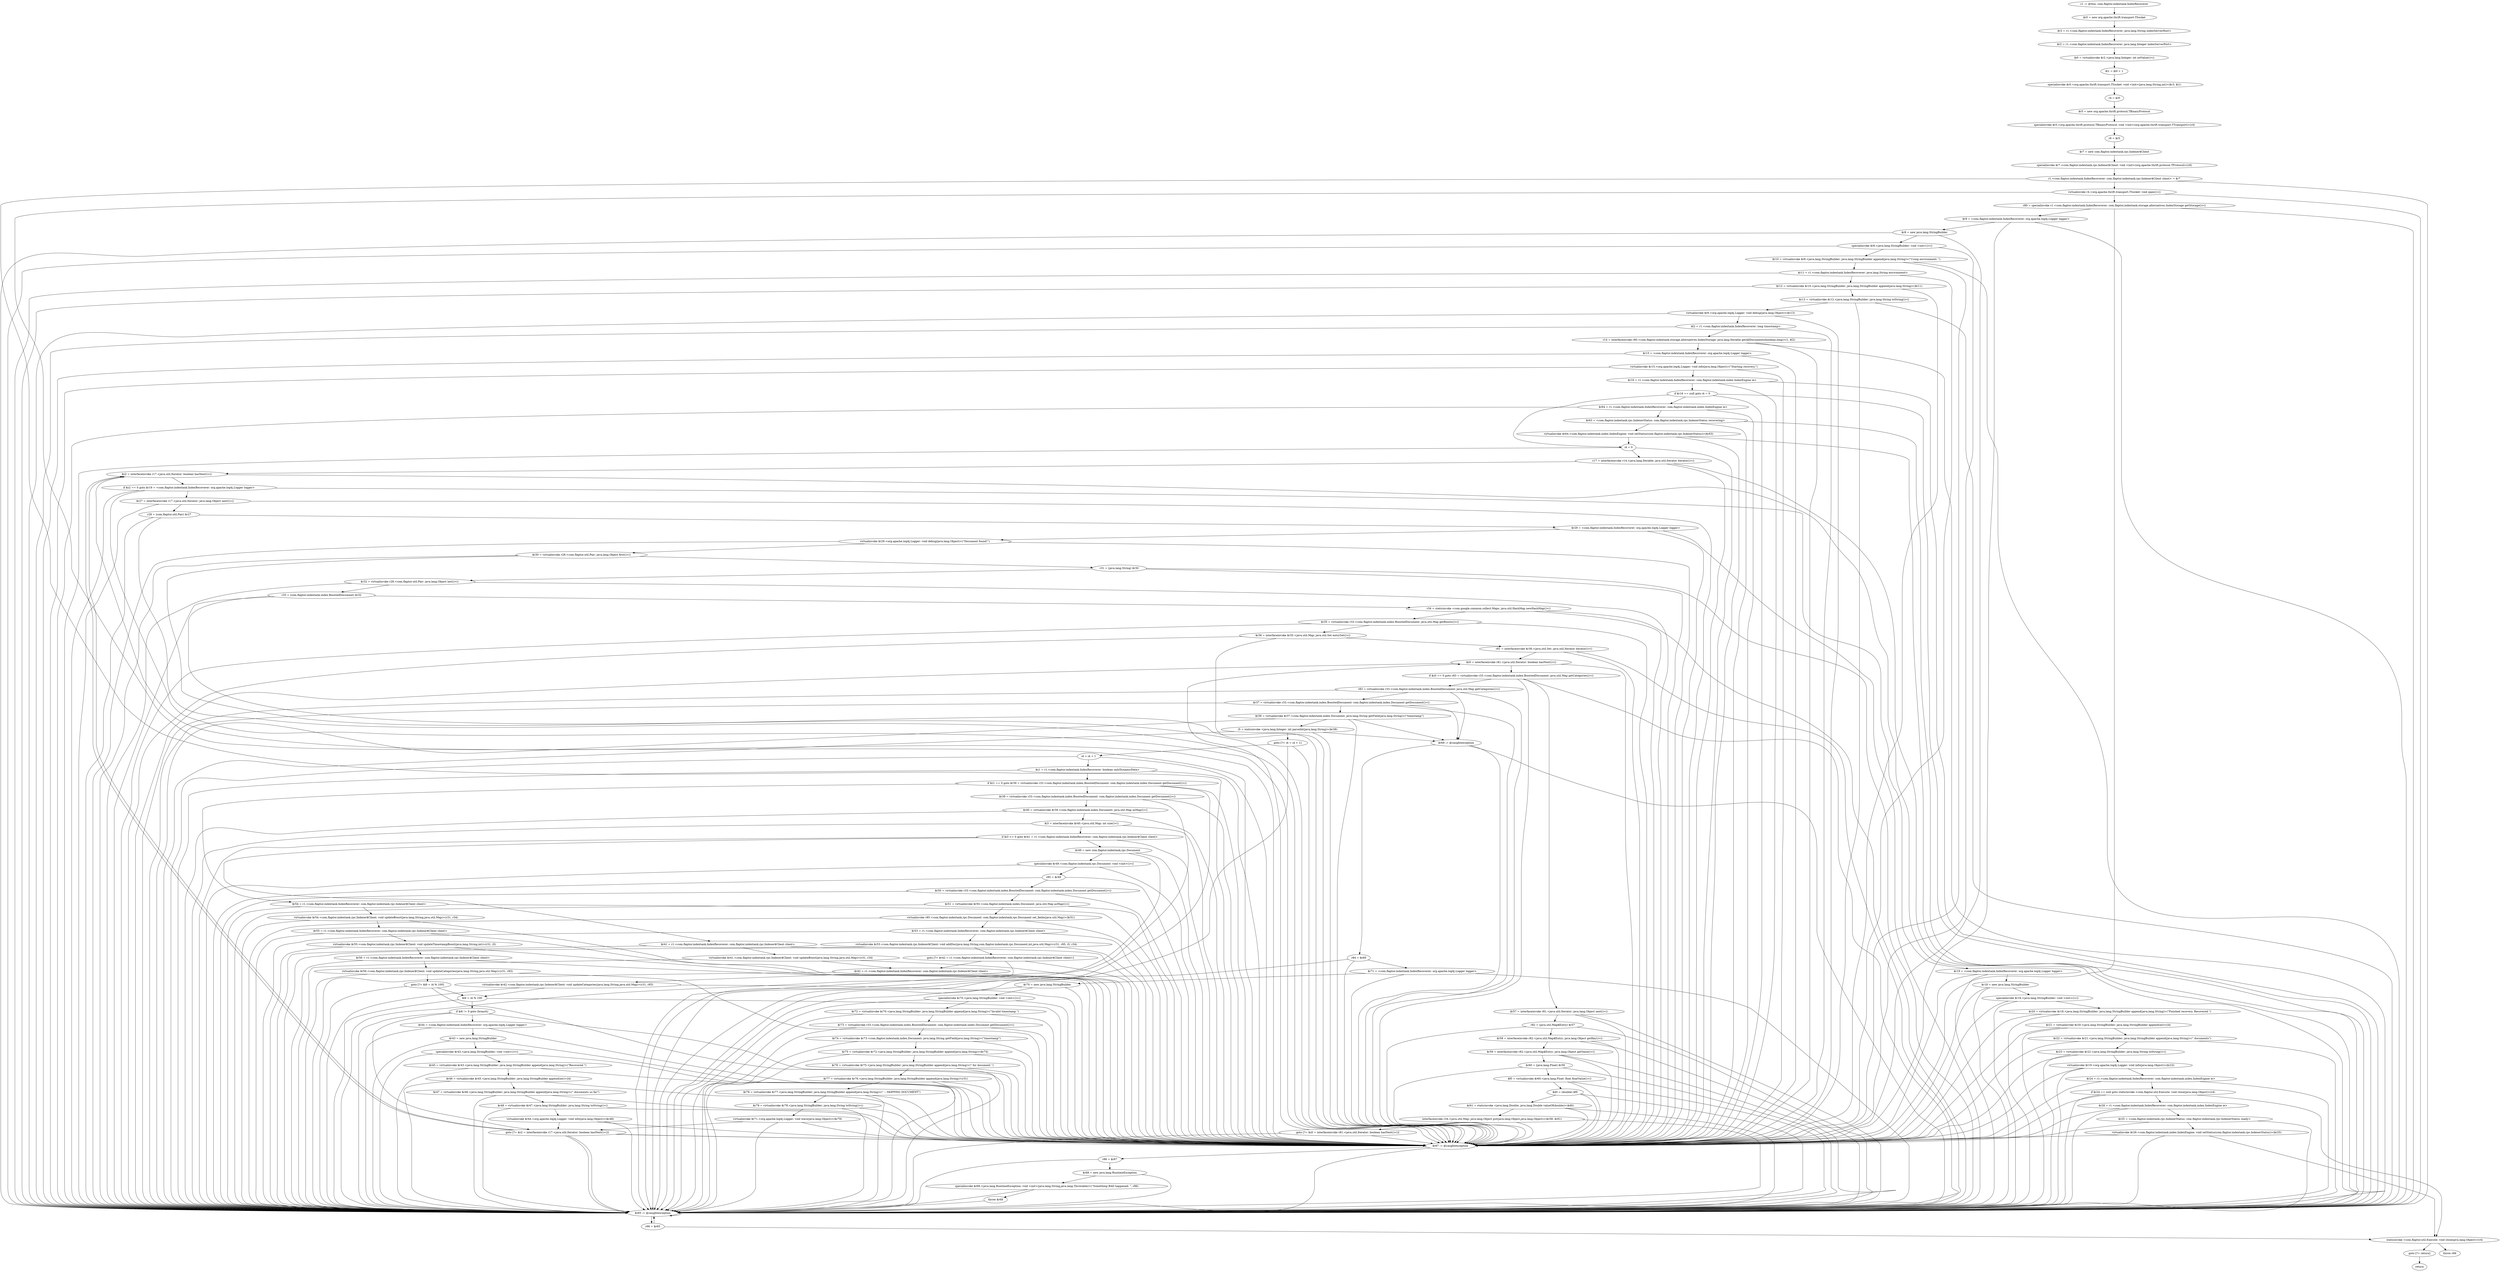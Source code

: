 digraph "unitGraph" {
    "r1 := @this: com.flaptor.indextank.IndexRecoverer"
    "$r0 = new org.apache.thrift.transport.TSocket"
    "$r3 = r1.<com.flaptor.indextank.IndexRecoverer: java.lang.String indexServerHost>"
    "$r2 = r1.<com.flaptor.indextank.IndexRecoverer: java.lang.Integer indexServerPort>"
    "$i0 = virtualinvoke $r2.<java.lang.Integer: int intValue()>()"
    "$i1 = $i0 + 1"
    "specialinvoke $r0.<org.apache.thrift.transport.TSocket: void <init>(java.lang.String,int)>($r3, $i1)"
    "r4 = $r0"
    "$r5 = new org.apache.thrift.protocol.TBinaryProtocol"
    "specialinvoke $r5.<org.apache.thrift.protocol.TBinaryProtocol: void <init>(org.apache.thrift.transport.TTransport)>(r4)"
    "r6 = $r5"
    "$r7 = new com.flaptor.indextank.rpc.Indexer$Client"
    "specialinvoke $r7.<com.flaptor.indextank.rpc.Indexer$Client: void <init>(org.apache.thrift.protocol.TProtocol)>(r6)"
    "r1.<com.flaptor.indextank.IndexRecoverer: com.flaptor.indextank.rpc.Indexer$Client client> = $r7"
    "virtualinvoke r4.<org.apache.thrift.transport.TSocket: void open()>()"
    "r80 = specialinvoke r1.<com.flaptor.indextank.IndexRecoverer: com.flaptor.indextank.storage.alternatives.IndexStorage getStorage()>()"
    "$r9 = <com.flaptor.indextank.IndexRecoverer: org.apache.log4j.Logger logger>"
    "$r8 = new java.lang.StringBuilder"
    "specialinvoke $r8.<java.lang.StringBuilder: void <init>()>()"
    "$r10 = virtualinvoke $r8.<java.lang.StringBuilder: java.lang.StringBuilder append(java.lang.String)>(\"Using environment: \")"
    "$r11 = r1.<com.flaptor.indextank.IndexRecoverer: java.lang.String environment>"
    "$r12 = virtualinvoke $r10.<java.lang.StringBuilder: java.lang.StringBuilder append(java.lang.String)>($r11)"
    "$r13 = virtualinvoke $r12.<java.lang.StringBuilder: java.lang.String toString()>()"
    "virtualinvoke $r9.<org.apache.log4j.Logger: void debug(java.lang.Object)>($r13)"
    "$l2 = r1.<com.flaptor.indextank.IndexRecoverer: long timestamp>"
    "r14 = interfaceinvoke r80.<com.flaptor.indextank.storage.alternatives.IndexStorage: java.lang.Iterable getAllDocuments(boolean,long)>(1, $l2)"
    "$r15 = <com.flaptor.indextank.IndexRecoverer: org.apache.log4j.Logger logger>"
    "virtualinvoke $r15.<org.apache.log4j.Logger: void info(java.lang.Object)>(\"Starting recovery.\")"
    "$r16 = r1.<com.flaptor.indextank.IndexRecoverer: com.flaptor.indextank.index.IndexEngine ie>"
    "if $r16 == null goto i4 = 0"
    "$r64 = r1.<com.flaptor.indextank.IndexRecoverer: com.flaptor.indextank.index.IndexEngine ie>"
    "$r63 = <com.flaptor.indextank.rpc.IndexerStatus: com.flaptor.indextank.rpc.IndexerStatus recovering>"
    "virtualinvoke $r64.<com.flaptor.indextank.index.IndexEngine: void setStatus(com.flaptor.indextank.rpc.IndexerStatus)>($r63)"
    "i4 = 0"
    "r17 = interfaceinvoke r14.<java.lang.Iterable: java.util.Iterator iterator()>()"
    "$z2 = interfaceinvoke r17.<java.util.Iterator: boolean hasNext()>()"
    "if $z2 == 0 goto $r19 = <com.flaptor.indextank.IndexRecoverer: org.apache.log4j.Logger logger>"
    "$r27 = interfaceinvoke r17.<java.util.Iterator: java.lang.Object next()>()"
    "r28 = (com.flaptor.util.Pair) $r27"
    "$r29 = <com.flaptor.indextank.IndexRecoverer: org.apache.log4j.Logger logger>"
    "virtualinvoke $r29.<org.apache.log4j.Logger: void debug(java.lang.Object)>(\"Document found!\")"
    "$r30 = virtualinvoke r28.<com.flaptor.util.Pair: java.lang.Object first()>()"
    "r31 = (java.lang.String) $r30"
    "$r32 = virtualinvoke r28.<com.flaptor.util.Pair: java.lang.Object last()>()"
    "r33 = (com.flaptor.indextank.index.BoostedDocument) $r32"
    "r34 = staticinvoke <com.google.common.collect.Maps: java.util.HashMap newHashMap()>()"
    "$r35 = virtualinvoke r33.<com.flaptor.indextank.index.BoostedDocument: java.util.Map getBoosts()>()"
    "$r36 = interfaceinvoke $r35.<java.util.Map: java.util.Set entrySet()>()"
    "r81 = interfaceinvoke $r36.<java.util.Set: java.util.Iterator iterator()>()"
    "$z0 = interfaceinvoke r81.<java.util.Iterator: boolean hasNext()>()"
    "if $z0 == 0 goto r83 = virtualinvoke r33.<com.flaptor.indextank.index.BoostedDocument: java.util.Map getCategories()>()"
    "$r57 = interfaceinvoke r81.<java.util.Iterator: java.lang.Object next()>()"
    "r82 = (java.util.Map$Entry) $r57"
    "$r58 = interfaceinvoke r82.<java.util.Map$Entry: java.lang.Object getKey()>()"
    "$r59 = interfaceinvoke r82.<java.util.Map$Entry: java.lang.Object getValue()>()"
    "$r60 = (java.lang.Float) $r59"
    "$f0 = virtualinvoke $r60.<java.lang.Float: float floatValue()>()"
    "$d0 = (double) $f0"
    "$r61 = staticinvoke <java.lang.Double: java.lang.Double valueOf(double)>($d0)"
    "interfaceinvoke r34.<java.util.Map: java.lang.Object put(java.lang.Object,java.lang.Object)>($r58, $r61)"
    "goto [?= $z0 = interfaceinvoke r81.<java.util.Iterator: boolean hasNext()>()]"
    "r83 = virtualinvoke r33.<com.flaptor.indextank.index.BoostedDocument: java.util.Map getCategories()>()"
    "$r37 = virtualinvoke r33.<com.flaptor.indextank.index.BoostedDocument: com.flaptor.indextank.index.Document getDocument()>()"
    "$r38 = virtualinvoke $r37.<com.flaptor.indextank.index.Document: java.lang.String getField(java.lang.String)>(\"timestamp\")"
    "i5 = staticinvoke <java.lang.Integer: int parseInt(java.lang.String)>($r38)"
    "goto [?= i4 = i4 + 1]"
    "$r69 := @caughtexception"
    "r84 = $r69"
    "$r71 = <com.flaptor.indextank.IndexRecoverer: org.apache.log4j.Logger logger>"
    "$r70 = new java.lang.StringBuilder"
    "specialinvoke $r70.<java.lang.StringBuilder: void <init>()>()"
    "$r72 = virtualinvoke $r70.<java.lang.StringBuilder: java.lang.StringBuilder append(java.lang.String)>(\"Invalid timestamp \")"
    "$r73 = virtualinvoke r33.<com.flaptor.indextank.index.BoostedDocument: com.flaptor.indextank.index.Document getDocument()>()"
    "$r74 = virtualinvoke $r73.<com.flaptor.indextank.index.Document: java.lang.String getField(java.lang.String)>(\"timestamp\")"
    "$r75 = virtualinvoke $r72.<java.lang.StringBuilder: java.lang.StringBuilder append(java.lang.String)>($r74)"
    "$r76 = virtualinvoke $r75.<java.lang.StringBuilder: java.lang.StringBuilder append(java.lang.String)>(\" for document \")"
    "$r77 = virtualinvoke $r76.<java.lang.StringBuilder: java.lang.StringBuilder append(java.lang.String)>(r31)"
    "$r78 = virtualinvoke $r77.<java.lang.StringBuilder: java.lang.StringBuilder append(java.lang.String)>(\" -- SKIPPING DOCUMENT\")"
    "$r79 = virtualinvoke $r78.<java.lang.StringBuilder: java.lang.String toString()>()"
    "virtualinvoke $r71.<org.apache.log4j.Logger: void warn(java.lang.Object)>($r79)"
    "goto [?= $z2 = interfaceinvoke r17.<java.util.Iterator: boolean hasNext()>()]"
    "i4 = i4 + 1"
    "$z1 = r1.<com.flaptor.indextank.IndexRecoverer: boolean onlyDynamicData>"
    "if $z1 == 0 goto $r39 = virtualinvoke r33.<com.flaptor.indextank.index.BoostedDocument: com.flaptor.indextank.index.Document getDocument()>()"
    "$r54 = r1.<com.flaptor.indextank.IndexRecoverer: com.flaptor.indextank.rpc.Indexer$Client client>"
    "virtualinvoke $r54.<com.flaptor.indextank.rpc.Indexer$Client: void updateBoost(java.lang.String,java.util.Map)>(r31, r34)"
    "$r55 = r1.<com.flaptor.indextank.IndexRecoverer: com.flaptor.indextank.rpc.Indexer$Client client>"
    "virtualinvoke $r55.<com.flaptor.indextank.rpc.Indexer$Client: void updateTimestampBoost(java.lang.String,int)>(r31, i5)"
    "$r56 = r1.<com.flaptor.indextank.IndexRecoverer: com.flaptor.indextank.rpc.Indexer$Client client>"
    "virtualinvoke $r56.<com.flaptor.indextank.rpc.Indexer$Client: void updateCategories(java.lang.String,java.util.Map)>(r31, r83)"
    "goto [?= $i6 = i4 % 100]"
    "$r39 = virtualinvoke r33.<com.flaptor.indextank.index.BoostedDocument: com.flaptor.indextank.index.Document getDocument()>()"
    "$r40 = virtualinvoke $r39.<com.flaptor.indextank.index.Document: java.util.Map asMap()>()"
    "$i3 = interfaceinvoke $r40.<java.util.Map: int size()>()"
    "if $i3 <= 0 goto $r41 = r1.<com.flaptor.indextank.IndexRecoverer: com.flaptor.indextank.rpc.Indexer$Client client>"
    "$r49 = new com.flaptor.indextank.rpc.Document"
    "specialinvoke $r49.<com.flaptor.indextank.rpc.Document: void <init>()>()"
    "r85 = $r49"
    "$r50 = virtualinvoke r33.<com.flaptor.indextank.index.BoostedDocument: com.flaptor.indextank.index.Document getDocument()>()"
    "$r51 = virtualinvoke $r50.<com.flaptor.indextank.index.Document: java.util.Map asMap()>()"
    "virtualinvoke r85.<com.flaptor.indextank.rpc.Document: com.flaptor.indextank.rpc.Document set_fields(java.util.Map)>($r51)"
    "$r53 = r1.<com.flaptor.indextank.IndexRecoverer: com.flaptor.indextank.rpc.Indexer$Client client>"
    "virtualinvoke $r53.<com.flaptor.indextank.rpc.Indexer$Client: void addDoc(java.lang.String,com.flaptor.indextank.rpc.Document,int,java.util.Map)>(r31, r85, i5, r34)"
    "goto [?= $r42 = r1.<com.flaptor.indextank.IndexRecoverer: com.flaptor.indextank.rpc.Indexer$Client client>]"
    "$r41 = r1.<com.flaptor.indextank.IndexRecoverer: com.flaptor.indextank.rpc.Indexer$Client client>"
    "virtualinvoke $r41.<com.flaptor.indextank.rpc.Indexer$Client: void updateBoost(java.lang.String,java.util.Map)>(r31, r34)"
    "$r42 = r1.<com.flaptor.indextank.IndexRecoverer: com.flaptor.indextank.rpc.Indexer$Client client>"
    "virtualinvoke $r42.<com.flaptor.indextank.rpc.Indexer$Client: void updateCategories(java.lang.String,java.util.Map)>(r31, r83)"
    "$i6 = i4 % 100"
    "if $i6 != 0 goto (branch)"
    "$r44 = <com.flaptor.indextank.IndexRecoverer: org.apache.log4j.Logger logger>"
    "$r43 = new java.lang.StringBuilder"
    "specialinvoke $r43.<java.lang.StringBuilder: void <init>()>()"
    "$r45 = virtualinvoke $r43.<java.lang.StringBuilder: java.lang.StringBuilder append(java.lang.String)>(\"Recovered \")"
    "$r46 = virtualinvoke $r45.<java.lang.StringBuilder: java.lang.StringBuilder append(int)>(i4)"
    "$r47 = virtualinvoke $r46.<java.lang.StringBuilder: java.lang.StringBuilder append(java.lang.String)>(\" documents so far\")"
    "$r48 = virtualinvoke $r47.<java.lang.StringBuilder: java.lang.String toString()>()"
    "virtualinvoke $r44.<org.apache.log4j.Logger: void info(java.lang.Object)>($r48)"
    "$r19 = <com.flaptor.indextank.IndexRecoverer: org.apache.log4j.Logger logger>"
    "$r18 = new java.lang.StringBuilder"
    "specialinvoke $r18.<java.lang.StringBuilder: void <init>()>()"
    "$r20 = virtualinvoke $r18.<java.lang.StringBuilder: java.lang.StringBuilder append(java.lang.String)>(\"Finished recovery. Recovered \")"
    "$r21 = virtualinvoke $r20.<java.lang.StringBuilder: java.lang.StringBuilder append(int)>(i4)"
    "$r22 = virtualinvoke $r21.<java.lang.StringBuilder: java.lang.StringBuilder append(java.lang.String)>(\" documents\")"
    "$r23 = virtualinvoke $r22.<java.lang.StringBuilder: java.lang.String toString()>()"
    "virtualinvoke $r19.<org.apache.log4j.Logger: void info(java.lang.Object)>($r23)"
    "$r24 = r1.<com.flaptor.indextank.IndexRecoverer: com.flaptor.indextank.index.IndexEngine ie>"
    "if $r24 == null goto staticinvoke <com.flaptor.util.Execute: void close(java.lang.Object)>(r4)"
    "$r26 = r1.<com.flaptor.indextank.IndexRecoverer: com.flaptor.indextank.index.IndexEngine ie>"
    "$r25 = <com.flaptor.indextank.rpc.IndexerStatus: com.flaptor.indextank.rpc.IndexerStatus ready>"
    "virtualinvoke $r26.<com.flaptor.indextank.index.IndexEngine: void setStatus(com.flaptor.indextank.rpc.IndexerStatus)>($r25)"
    "staticinvoke <com.flaptor.util.Execute: void close(java.lang.Object)>(r4)"
    "goto [?= return]"
    "$r67 := @caughtexception"
    "r86 = $r67"
    "$r68 = new java.lang.RuntimeException"
    "specialinvoke $r68.<java.lang.RuntimeException: void <init>(java.lang.String,java.lang.Throwable)>(\"Something BAD happened: \", r86)"
    "throw $r68"
    "$r65 := @caughtexception"
    "r66 = $r65"
    "throw r66"
    "return"
    "r1 := @this: com.flaptor.indextank.IndexRecoverer"->"$r0 = new org.apache.thrift.transport.TSocket";
    "$r0 = new org.apache.thrift.transport.TSocket"->"$r3 = r1.<com.flaptor.indextank.IndexRecoverer: java.lang.String indexServerHost>";
    "$r3 = r1.<com.flaptor.indextank.IndexRecoverer: java.lang.String indexServerHost>"->"$r2 = r1.<com.flaptor.indextank.IndexRecoverer: java.lang.Integer indexServerPort>";
    "$r2 = r1.<com.flaptor.indextank.IndexRecoverer: java.lang.Integer indexServerPort>"->"$i0 = virtualinvoke $r2.<java.lang.Integer: int intValue()>()";
    "$i0 = virtualinvoke $r2.<java.lang.Integer: int intValue()>()"->"$i1 = $i0 + 1";
    "$i1 = $i0 + 1"->"specialinvoke $r0.<org.apache.thrift.transport.TSocket: void <init>(java.lang.String,int)>($r3, $i1)";
    "specialinvoke $r0.<org.apache.thrift.transport.TSocket: void <init>(java.lang.String,int)>($r3, $i1)"->"r4 = $r0";
    "r4 = $r0"->"$r5 = new org.apache.thrift.protocol.TBinaryProtocol";
    "$r5 = new org.apache.thrift.protocol.TBinaryProtocol"->"specialinvoke $r5.<org.apache.thrift.protocol.TBinaryProtocol: void <init>(org.apache.thrift.transport.TTransport)>(r4)";
    "specialinvoke $r5.<org.apache.thrift.protocol.TBinaryProtocol: void <init>(org.apache.thrift.transport.TTransport)>(r4)"->"r6 = $r5";
    "r6 = $r5"->"$r7 = new com.flaptor.indextank.rpc.Indexer$Client";
    "$r7 = new com.flaptor.indextank.rpc.Indexer$Client"->"specialinvoke $r7.<com.flaptor.indextank.rpc.Indexer$Client: void <init>(org.apache.thrift.protocol.TProtocol)>(r6)";
    "specialinvoke $r7.<com.flaptor.indextank.rpc.Indexer$Client: void <init>(org.apache.thrift.protocol.TProtocol)>(r6)"->"r1.<com.flaptor.indextank.IndexRecoverer: com.flaptor.indextank.rpc.Indexer$Client client> = $r7";
    "r1.<com.flaptor.indextank.IndexRecoverer: com.flaptor.indextank.rpc.Indexer$Client client> = $r7"->"$r67 := @caughtexception";
    "r1.<com.flaptor.indextank.IndexRecoverer: com.flaptor.indextank.rpc.Indexer$Client client> = $r7"->"$r65 := @caughtexception";
    "r1.<com.flaptor.indextank.IndexRecoverer: com.flaptor.indextank.rpc.Indexer$Client client> = $r7"->"virtualinvoke r4.<org.apache.thrift.transport.TSocket: void open()>()";
    "virtualinvoke r4.<org.apache.thrift.transport.TSocket: void open()>()"->"$r67 := @caughtexception";
    "virtualinvoke r4.<org.apache.thrift.transport.TSocket: void open()>()"->"$r65 := @caughtexception";
    "virtualinvoke r4.<org.apache.thrift.transport.TSocket: void open()>()"->"r80 = specialinvoke r1.<com.flaptor.indextank.IndexRecoverer: com.flaptor.indextank.storage.alternatives.IndexStorage getStorage()>()";
    "r80 = specialinvoke r1.<com.flaptor.indextank.IndexRecoverer: com.flaptor.indextank.storage.alternatives.IndexStorage getStorage()>()"->"$r67 := @caughtexception";
    "r80 = specialinvoke r1.<com.flaptor.indextank.IndexRecoverer: com.flaptor.indextank.storage.alternatives.IndexStorage getStorage()>()"->"$r65 := @caughtexception";
    "r80 = specialinvoke r1.<com.flaptor.indextank.IndexRecoverer: com.flaptor.indextank.storage.alternatives.IndexStorage getStorage()>()"->"$r9 = <com.flaptor.indextank.IndexRecoverer: org.apache.log4j.Logger logger>";
    "$r9 = <com.flaptor.indextank.IndexRecoverer: org.apache.log4j.Logger logger>"->"$r67 := @caughtexception";
    "$r9 = <com.flaptor.indextank.IndexRecoverer: org.apache.log4j.Logger logger>"->"$r65 := @caughtexception";
    "$r9 = <com.flaptor.indextank.IndexRecoverer: org.apache.log4j.Logger logger>"->"$r8 = new java.lang.StringBuilder";
    "$r8 = new java.lang.StringBuilder"->"$r67 := @caughtexception";
    "$r8 = new java.lang.StringBuilder"->"$r65 := @caughtexception";
    "$r8 = new java.lang.StringBuilder"->"specialinvoke $r8.<java.lang.StringBuilder: void <init>()>()";
    "specialinvoke $r8.<java.lang.StringBuilder: void <init>()>()"->"$r67 := @caughtexception";
    "specialinvoke $r8.<java.lang.StringBuilder: void <init>()>()"->"$r65 := @caughtexception";
    "specialinvoke $r8.<java.lang.StringBuilder: void <init>()>()"->"$r10 = virtualinvoke $r8.<java.lang.StringBuilder: java.lang.StringBuilder append(java.lang.String)>(\"Using environment: \")";
    "$r10 = virtualinvoke $r8.<java.lang.StringBuilder: java.lang.StringBuilder append(java.lang.String)>(\"Using environment: \")"->"$r67 := @caughtexception";
    "$r10 = virtualinvoke $r8.<java.lang.StringBuilder: java.lang.StringBuilder append(java.lang.String)>(\"Using environment: \")"->"$r65 := @caughtexception";
    "$r10 = virtualinvoke $r8.<java.lang.StringBuilder: java.lang.StringBuilder append(java.lang.String)>(\"Using environment: \")"->"$r11 = r1.<com.flaptor.indextank.IndexRecoverer: java.lang.String environment>";
    "$r11 = r1.<com.flaptor.indextank.IndexRecoverer: java.lang.String environment>"->"$r67 := @caughtexception";
    "$r11 = r1.<com.flaptor.indextank.IndexRecoverer: java.lang.String environment>"->"$r65 := @caughtexception";
    "$r11 = r1.<com.flaptor.indextank.IndexRecoverer: java.lang.String environment>"->"$r12 = virtualinvoke $r10.<java.lang.StringBuilder: java.lang.StringBuilder append(java.lang.String)>($r11)";
    "$r12 = virtualinvoke $r10.<java.lang.StringBuilder: java.lang.StringBuilder append(java.lang.String)>($r11)"->"$r67 := @caughtexception";
    "$r12 = virtualinvoke $r10.<java.lang.StringBuilder: java.lang.StringBuilder append(java.lang.String)>($r11)"->"$r65 := @caughtexception";
    "$r12 = virtualinvoke $r10.<java.lang.StringBuilder: java.lang.StringBuilder append(java.lang.String)>($r11)"->"$r13 = virtualinvoke $r12.<java.lang.StringBuilder: java.lang.String toString()>()";
    "$r13 = virtualinvoke $r12.<java.lang.StringBuilder: java.lang.String toString()>()"->"$r67 := @caughtexception";
    "$r13 = virtualinvoke $r12.<java.lang.StringBuilder: java.lang.String toString()>()"->"$r65 := @caughtexception";
    "$r13 = virtualinvoke $r12.<java.lang.StringBuilder: java.lang.String toString()>()"->"virtualinvoke $r9.<org.apache.log4j.Logger: void debug(java.lang.Object)>($r13)";
    "virtualinvoke $r9.<org.apache.log4j.Logger: void debug(java.lang.Object)>($r13)"->"$r67 := @caughtexception";
    "virtualinvoke $r9.<org.apache.log4j.Logger: void debug(java.lang.Object)>($r13)"->"$r65 := @caughtexception";
    "virtualinvoke $r9.<org.apache.log4j.Logger: void debug(java.lang.Object)>($r13)"->"$l2 = r1.<com.flaptor.indextank.IndexRecoverer: long timestamp>";
    "$l2 = r1.<com.flaptor.indextank.IndexRecoverer: long timestamp>"->"$r67 := @caughtexception";
    "$l2 = r1.<com.flaptor.indextank.IndexRecoverer: long timestamp>"->"$r65 := @caughtexception";
    "$l2 = r1.<com.flaptor.indextank.IndexRecoverer: long timestamp>"->"r14 = interfaceinvoke r80.<com.flaptor.indextank.storage.alternatives.IndexStorage: java.lang.Iterable getAllDocuments(boolean,long)>(1, $l2)";
    "r14 = interfaceinvoke r80.<com.flaptor.indextank.storage.alternatives.IndexStorage: java.lang.Iterable getAllDocuments(boolean,long)>(1, $l2)"->"$r67 := @caughtexception";
    "r14 = interfaceinvoke r80.<com.flaptor.indextank.storage.alternatives.IndexStorage: java.lang.Iterable getAllDocuments(boolean,long)>(1, $l2)"->"$r65 := @caughtexception";
    "r14 = interfaceinvoke r80.<com.flaptor.indextank.storage.alternatives.IndexStorage: java.lang.Iterable getAllDocuments(boolean,long)>(1, $l2)"->"$r15 = <com.flaptor.indextank.IndexRecoverer: org.apache.log4j.Logger logger>";
    "$r15 = <com.flaptor.indextank.IndexRecoverer: org.apache.log4j.Logger logger>"->"$r67 := @caughtexception";
    "$r15 = <com.flaptor.indextank.IndexRecoverer: org.apache.log4j.Logger logger>"->"$r65 := @caughtexception";
    "$r15 = <com.flaptor.indextank.IndexRecoverer: org.apache.log4j.Logger logger>"->"virtualinvoke $r15.<org.apache.log4j.Logger: void info(java.lang.Object)>(\"Starting recovery.\")";
    "virtualinvoke $r15.<org.apache.log4j.Logger: void info(java.lang.Object)>(\"Starting recovery.\")"->"$r67 := @caughtexception";
    "virtualinvoke $r15.<org.apache.log4j.Logger: void info(java.lang.Object)>(\"Starting recovery.\")"->"$r65 := @caughtexception";
    "virtualinvoke $r15.<org.apache.log4j.Logger: void info(java.lang.Object)>(\"Starting recovery.\")"->"$r16 = r1.<com.flaptor.indextank.IndexRecoverer: com.flaptor.indextank.index.IndexEngine ie>";
    "$r16 = r1.<com.flaptor.indextank.IndexRecoverer: com.flaptor.indextank.index.IndexEngine ie>"->"$r67 := @caughtexception";
    "$r16 = r1.<com.flaptor.indextank.IndexRecoverer: com.flaptor.indextank.index.IndexEngine ie>"->"$r65 := @caughtexception";
    "$r16 = r1.<com.flaptor.indextank.IndexRecoverer: com.flaptor.indextank.index.IndexEngine ie>"->"if $r16 == null goto i4 = 0";
    "if $r16 == null goto i4 = 0"->"$r64 = r1.<com.flaptor.indextank.IndexRecoverer: com.flaptor.indextank.index.IndexEngine ie>";
    "if $r16 == null goto i4 = 0"->"i4 = 0";
    "if $r16 == null goto i4 = 0"->"$r67 := @caughtexception";
    "if $r16 == null goto i4 = 0"->"$r65 := @caughtexception";
    "$r64 = r1.<com.flaptor.indextank.IndexRecoverer: com.flaptor.indextank.index.IndexEngine ie>"->"$r67 := @caughtexception";
    "$r64 = r1.<com.flaptor.indextank.IndexRecoverer: com.flaptor.indextank.index.IndexEngine ie>"->"$r65 := @caughtexception";
    "$r64 = r1.<com.flaptor.indextank.IndexRecoverer: com.flaptor.indextank.index.IndexEngine ie>"->"$r63 = <com.flaptor.indextank.rpc.IndexerStatus: com.flaptor.indextank.rpc.IndexerStatus recovering>";
    "$r63 = <com.flaptor.indextank.rpc.IndexerStatus: com.flaptor.indextank.rpc.IndexerStatus recovering>"->"$r67 := @caughtexception";
    "$r63 = <com.flaptor.indextank.rpc.IndexerStatus: com.flaptor.indextank.rpc.IndexerStatus recovering>"->"$r65 := @caughtexception";
    "$r63 = <com.flaptor.indextank.rpc.IndexerStatus: com.flaptor.indextank.rpc.IndexerStatus recovering>"->"virtualinvoke $r64.<com.flaptor.indextank.index.IndexEngine: void setStatus(com.flaptor.indextank.rpc.IndexerStatus)>($r63)";
    "virtualinvoke $r64.<com.flaptor.indextank.index.IndexEngine: void setStatus(com.flaptor.indextank.rpc.IndexerStatus)>($r63)"->"$r67 := @caughtexception";
    "virtualinvoke $r64.<com.flaptor.indextank.index.IndexEngine: void setStatus(com.flaptor.indextank.rpc.IndexerStatus)>($r63)"->"$r65 := @caughtexception";
    "virtualinvoke $r64.<com.flaptor.indextank.index.IndexEngine: void setStatus(com.flaptor.indextank.rpc.IndexerStatus)>($r63)"->"i4 = 0";
    "i4 = 0"->"$r67 := @caughtexception";
    "i4 = 0"->"$r65 := @caughtexception";
    "i4 = 0"->"r17 = interfaceinvoke r14.<java.lang.Iterable: java.util.Iterator iterator()>()";
    "r17 = interfaceinvoke r14.<java.lang.Iterable: java.util.Iterator iterator()>()"->"$r67 := @caughtexception";
    "r17 = interfaceinvoke r14.<java.lang.Iterable: java.util.Iterator iterator()>()"->"$r65 := @caughtexception";
    "r17 = interfaceinvoke r14.<java.lang.Iterable: java.util.Iterator iterator()>()"->"$z2 = interfaceinvoke r17.<java.util.Iterator: boolean hasNext()>()";
    "$z2 = interfaceinvoke r17.<java.util.Iterator: boolean hasNext()>()"->"$r67 := @caughtexception";
    "$z2 = interfaceinvoke r17.<java.util.Iterator: boolean hasNext()>()"->"$r65 := @caughtexception";
    "$z2 = interfaceinvoke r17.<java.util.Iterator: boolean hasNext()>()"->"if $z2 == 0 goto $r19 = <com.flaptor.indextank.IndexRecoverer: org.apache.log4j.Logger logger>";
    "if $z2 == 0 goto $r19 = <com.flaptor.indextank.IndexRecoverer: org.apache.log4j.Logger logger>"->"$r27 = interfaceinvoke r17.<java.util.Iterator: java.lang.Object next()>()";
    "if $z2 == 0 goto $r19 = <com.flaptor.indextank.IndexRecoverer: org.apache.log4j.Logger logger>"->"$r19 = <com.flaptor.indextank.IndexRecoverer: org.apache.log4j.Logger logger>";
    "if $z2 == 0 goto $r19 = <com.flaptor.indextank.IndexRecoverer: org.apache.log4j.Logger logger>"->"$r67 := @caughtexception";
    "if $z2 == 0 goto $r19 = <com.flaptor.indextank.IndexRecoverer: org.apache.log4j.Logger logger>"->"$r65 := @caughtexception";
    "$r27 = interfaceinvoke r17.<java.util.Iterator: java.lang.Object next()>()"->"$r67 := @caughtexception";
    "$r27 = interfaceinvoke r17.<java.util.Iterator: java.lang.Object next()>()"->"$r65 := @caughtexception";
    "$r27 = interfaceinvoke r17.<java.util.Iterator: java.lang.Object next()>()"->"r28 = (com.flaptor.util.Pair) $r27";
    "r28 = (com.flaptor.util.Pair) $r27"->"$r67 := @caughtexception";
    "r28 = (com.flaptor.util.Pair) $r27"->"$r65 := @caughtexception";
    "r28 = (com.flaptor.util.Pair) $r27"->"$r29 = <com.flaptor.indextank.IndexRecoverer: org.apache.log4j.Logger logger>";
    "$r29 = <com.flaptor.indextank.IndexRecoverer: org.apache.log4j.Logger logger>"->"$r67 := @caughtexception";
    "$r29 = <com.flaptor.indextank.IndexRecoverer: org.apache.log4j.Logger logger>"->"$r65 := @caughtexception";
    "$r29 = <com.flaptor.indextank.IndexRecoverer: org.apache.log4j.Logger logger>"->"virtualinvoke $r29.<org.apache.log4j.Logger: void debug(java.lang.Object)>(\"Document found!\")";
    "virtualinvoke $r29.<org.apache.log4j.Logger: void debug(java.lang.Object)>(\"Document found!\")"->"$r67 := @caughtexception";
    "virtualinvoke $r29.<org.apache.log4j.Logger: void debug(java.lang.Object)>(\"Document found!\")"->"$r65 := @caughtexception";
    "virtualinvoke $r29.<org.apache.log4j.Logger: void debug(java.lang.Object)>(\"Document found!\")"->"$r30 = virtualinvoke r28.<com.flaptor.util.Pair: java.lang.Object first()>()";
    "$r30 = virtualinvoke r28.<com.flaptor.util.Pair: java.lang.Object first()>()"->"$r67 := @caughtexception";
    "$r30 = virtualinvoke r28.<com.flaptor.util.Pair: java.lang.Object first()>()"->"$r65 := @caughtexception";
    "$r30 = virtualinvoke r28.<com.flaptor.util.Pair: java.lang.Object first()>()"->"r31 = (java.lang.String) $r30";
    "r31 = (java.lang.String) $r30"->"$r67 := @caughtexception";
    "r31 = (java.lang.String) $r30"->"$r65 := @caughtexception";
    "r31 = (java.lang.String) $r30"->"$r32 = virtualinvoke r28.<com.flaptor.util.Pair: java.lang.Object last()>()";
    "$r32 = virtualinvoke r28.<com.flaptor.util.Pair: java.lang.Object last()>()"->"$r67 := @caughtexception";
    "$r32 = virtualinvoke r28.<com.flaptor.util.Pair: java.lang.Object last()>()"->"$r65 := @caughtexception";
    "$r32 = virtualinvoke r28.<com.flaptor.util.Pair: java.lang.Object last()>()"->"r33 = (com.flaptor.indextank.index.BoostedDocument) $r32";
    "r33 = (com.flaptor.indextank.index.BoostedDocument) $r32"->"$r67 := @caughtexception";
    "r33 = (com.flaptor.indextank.index.BoostedDocument) $r32"->"$r65 := @caughtexception";
    "r33 = (com.flaptor.indextank.index.BoostedDocument) $r32"->"r34 = staticinvoke <com.google.common.collect.Maps: java.util.HashMap newHashMap()>()";
    "r34 = staticinvoke <com.google.common.collect.Maps: java.util.HashMap newHashMap()>()"->"$r67 := @caughtexception";
    "r34 = staticinvoke <com.google.common.collect.Maps: java.util.HashMap newHashMap()>()"->"$r65 := @caughtexception";
    "r34 = staticinvoke <com.google.common.collect.Maps: java.util.HashMap newHashMap()>()"->"$r35 = virtualinvoke r33.<com.flaptor.indextank.index.BoostedDocument: java.util.Map getBoosts()>()";
    "$r35 = virtualinvoke r33.<com.flaptor.indextank.index.BoostedDocument: java.util.Map getBoosts()>()"->"$r67 := @caughtexception";
    "$r35 = virtualinvoke r33.<com.flaptor.indextank.index.BoostedDocument: java.util.Map getBoosts()>()"->"$r65 := @caughtexception";
    "$r35 = virtualinvoke r33.<com.flaptor.indextank.index.BoostedDocument: java.util.Map getBoosts()>()"->"$r36 = interfaceinvoke $r35.<java.util.Map: java.util.Set entrySet()>()";
    "$r36 = interfaceinvoke $r35.<java.util.Map: java.util.Set entrySet()>()"->"$r67 := @caughtexception";
    "$r36 = interfaceinvoke $r35.<java.util.Map: java.util.Set entrySet()>()"->"$r65 := @caughtexception";
    "$r36 = interfaceinvoke $r35.<java.util.Map: java.util.Set entrySet()>()"->"r81 = interfaceinvoke $r36.<java.util.Set: java.util.Iterator iterator()>()";
    "r81 = interfaceinvoke $r36.<java.util.Set: java.util.Iterator iterator()>()"->"$r67 := @caughtexception";
    "r81 = interfaceinvoke $r36.<java.util.Set: java.util.Iterator iterator()>()"->"$r65 := @caughtexception";
    "r81 = interfaceinvoke $r36.<java.util.Set: java.util.Iterator iterator()>()"->"$z0 = interfaceinvoke r81.<java.util.Iterator: boolean hasNext()>()";
    "$z0 = interfaceinvoke r81.<java.util.Iterator: boolean hasNext()>()"->"$r67 := @caughtexception";
    "$z0 = interfaceinvoke r81.<java.util.Iterator: boolean hasNext()>()"->"$r65 := @caughtexception";
    "$z0 = interfaceinvoke r81.<java.util.Iterator: boolean hasNext()>()"->"if $z0 == 0 goto r83 = virtualinvoke r33.<com.flaptor.indextank.index.BoostedDocument: java.util.Map getCategories()>()";
    "if $z0 == 0 goto r83 = virtualinvoke r33.<com.flaptor.indextank.index.BoostedDocument: java.util.Map getCategories()>()"->"$r57 = interfaceinvoke r81.<java.util.Iterator: java.lang.Object next()>()";
    "if $z0 == 0 goto r83 = virtualinvoke r33.<com.flaptor.indextank.index.BoostedDocument: java.util.Map getCategories()>()"->"r83 = virtualinvoke r33.<com.flaptor.indextank.index.BoostedDocument: java.util.Map getCategories()>()";
    "if $z0 == 0 goto r83 = virtualinvoke r33.<com.flaptor.indextank.index.BoostedDocument: java.util.Map getCategories()>()"->"$r67 := @caughtexception";
    "if $z0 == 0 goto r83 = virtualinvoke r33.<com.flaptor.indextank.index.BoostedDocument: java.util.Map getCategories()>()"->"$r65 := @caughtexception";
    "$r57 = interfaceinvoke r81.<java.util.Iterator: java.lang.Object next()>()"->"$r67 := @caughtexception";
    "$r57 = interfaceinvoke r81.<java.util.Iterator: java.lang.Object next()>()"->"$r65 := @caughtexception";
    "$r57 = interfaceinvoke r81.<java.util.Iterator: java.lang.Object next()>()"->"r82 = (java.util.Map$Entry) $r57";
    "r82 = (java.util.Map$Entry) $r57"->"$r67 := @caughtexception";
    "r82 = (java.util.Map$Entry) $r57"->"$r65 := @caughtexception";
    "r82 = (java.util.Map$Entry) $r57"->"$r58 = interfaceinvoke r82.<java.util.Map$Entry: java.lang.Object getKey()>()";
    "$r58 = interfaceinvoke r82.<java.util.Map$Entry: java.lang.Object getKey()>()"->"$r67 := @caughtexception";
    "$r58 = interfaceinvoke r82.<java.util.Map$Entry: java.lang.Object getKey()>()"->"$r65 := @caughtexception";
    "$r58 = interfaceinvoke r82.<java.util.Map$Entry: java.lang.Object getKey()>()"->"$r59 = interfaceinvoke r82.<java.util.Map$Entry: java.lang.Object getValue()>()";
    "$r59 = interfaceinvoke r82.<java.util.Map$Entry: java.lang.Object getValue()>()"->"$r67 := @caughtexception";
    "$r59 = interfaceinvoke r82.<java.util.Map$Entry: java.lang.Object getValue()>()"->"$r65 := @caughtexception";
    "$r59 = interfaceinvoke r82.<java.util.Map$Entry: java.lang.Object getValue()>()"->"$r60 = (java.lang.Float) $r59";
    "$r60 = (java.lang.Float) $r59"->"$r67 := @caughtexception";
    "$r60 = (java.lang.Float) $r59"->"$r65 := @caughtexception";
    "$r60 = (java.lang.Float) $r59"->"$f0 = virtualinvoke $r60.<java.lang.Float: float floatValue()>()";
    "$f0 = virtualinvoke $r60.<java.lang.Float: float floatValue()>()"->"$r67 := @caughtexception";
    "$f0 = virtualinvoke $r60.<java.lang.Float: float floatValue()>()"->"$r65 := @caughtexception";
    "$f0 = virtualinvoke $r60.<java.lang.Float: float floatValue()>()"->"$d0 = (double) $f0";
    "$d0 = (double) $f0"->"$r67 := @caughtexception";
    "$d0 = (double) $f0"->"$r65 := @caughtexception";
    "$d0 = (double) $f0"->"$r61 = staticinvoke <java.lang.Double: java.lang.Double valueOf(double)>($d0)";
    "$r61 = staticinvoke <java.lang.Double: java.lang.Double valueOf(double)>($d0)"->"$r67 := @caughtexception";
    "$r61 = staticinvoke <java.lang.Double: java.lang.Double valueOf(double)>($d0)"->"$r65 := @caughtexception";
    "$r61 = staticinvoke <java.lang.Double: java.lang.Double valueOf(double)>($d0)"->"interfaceinvoke r34.<java.util.Map: java.lang.Object put(java.lang.Object,java.lang.Object)>($r58, $r61)";
    "interfaceinvoke r34.<java.util.Map: java.lang.Object put(java.lang.Object,java.lang.Object)>($r58, $r61)"->"$r67 := @caughtexception";
    "interfaceinvoke r34.<java.util.Map: java.lang.Object put(java.lang.Object,java.lang.Object)>($r58, $r61)"->"$r65 := @caughtexception";
    "interfaceinvoke r34.<java.util.Map: java.lang.Object put(java.lang.Object,java.lang.Object)>($r58, $r61)"->"goto [?= $z0 = interfaceinvoke r81.<java.util.Iterator: boolean hasNext()>()]";
    "goto [?= $z0 = interfaceinvoke r81.<java.util.Iterator: boolean hasNext()>()]"->"$r67 := @caughtexception";
    "goto [?= $z0 = interfaceinvoke r81.<java.util.Iterator: boolean hasNext()>()]"->"$r65 := @caughtexception";
    "goto [?= $z0 = interfaceinvoke r81.<java.util.Iterator: boolean hasNext()>()]"->"$z0 = interfaceinvoke r81.<java.util.Iterator: boolean hasNext()>()";
    "r83 = virtualinvoke r33.<com.flaptor.indextank.index.BoostedDocument: java.util.Map getCategories()>()"->"$r69 := @caughtexception";
    "r83 = virtualinvoke r33.<com.flaptor.indextank.index.BoostedDocument: java.util.Map getCategories()>()"->"$r67 := @caughtexception";
    "r83 = virtualinvoke r33.<com.flaptor.indextank.index.BoostedDocument: java.util.Map getCategories()>()"->"$r65 := @caughtexception";
    "r83 = virtualinvoke r33.<com.flaptor.indextank.index.BoostedDocument: java.util.Map getCategories()>()"->"$r37 = virtualinvoke r33.<com.flaptor.indextank.index.BoostedDocument: com.flaptor.indextank.index.Document getDocument()>()";
    "$r37 = virtualinvoke r33.<com.flaptor.indextank.index.BoostedDocument: com.flaptor.indextank.index.Document getDocument()>()"->"$r69 := @caughtexception";
    "$r37 = virtualinvoke r33.<com.flaptor.indextank.index.BoostedDocument: com.flaptor.indextank.index.Document getDocument()>()"->"$r67 := @caughtexception";
    "$r37 = virtualinvoke r33.<com.flaptor.indextank.index.BoostedDocument: com.flaptor.indextank.index.Document getDocument()>()"->"$r65 := @caughtexception";
    "$r37 = virtualinvoke r33.<com.flaptor.indextank.index.BoostedDocument: com.flaptor.indextank.index.Document getDocument()>()"->"$r38 = virtualinvoke $r37.<com.flaptor.indextank.index.Document: java.lang.String getField(java.lang.String)>(\"timestamp\")";
    "$r38 = virtualinvoke $r37.<com.flaptor.indextank.index.Document: java.lang.String getField(java.lang.String)>(\"timestamp\")"->"$r69 := @caughtexception";
    "$r38 = virtualinvoke $r37.<com.flaptor.indextank.index.Document: java.lang.String getField(java.lang.String)>(\"timestamp\")"->"$r67 := @caughtexception";
    "$r38 = virtualinvoke $r37.<com.flaptor.indextank.index.Document: java.lang.String getField(java.lang.String)>(\"timestamp\")"->"$r65 := @caughtexception";
    "$r38 = virtualinvoke $r37.<com.flaptor.indextank.index.Document: java.lang.String getField(java.lang.String)>(\"timestamp\")"->"i5 = staticinvoke <java.lang.Integer: int parseInt(java.lang.String)>($r38)";
    "i5 = staticinvoke <java.lang.Integer: int parseInt(java.lang.String)>($r38)"->"$r69 := @caughtexception";
    "i5 = staticinvoke <java.lang.Integer: int parseInt(java.lang.String)>($r38)"->"$r67 := @caughtexception";
    "i5 = staticinvoke <java.lang.Integer: int parseInt(java.lang.String)>($r38)"->"$r65 := @caughtexception";
    "i5 = staticinvoke <java.lang.Integer: int parseInt(java.lang.String)>($r38)"->"goto [?= i4 = i4 + 1]";
    "goto [?= i4 = i4 + 1]"->"$r67 := @caughtexception";
    "goto [?= i4 = i4 + 1]"->"$r65 := @caughtexception";
    "goto [?= i4 = i4 + 1]"->"i4 = i4 + 1";
    "$r69 := @caughtexception"->"$r67 := @caughtexception";
    "$r69 := @caughtexception"->"$r65 := @caughtexception";
    "$r69 := @caughtexception"->"r84 = $r69";
    "r84 = $r69"->"$r67 := @caughtexception";
    "r84 = $r69"->"$r65 := @caughtexception";
    "r84 = $r69"->"$r71 = <com.flaptor.indextank.IndexRecoverer: org.apache.log4j.Logger logger>";
    "$r71 = <com.flaptor.indextank.IndexRecoverer: org.apache.log4j.Logger logger>"->"$r67 := @caughtexception";
    "$r71 = <com.flaptor.indextank.IndexRecoverer: org.apache.log4j.Logger logger>"->"$r65 := @caughtexception";
    "$r71 = <com.flaptor.indextank.IndexRecoverer: org.apache.log4j.Logger logger>"->"$r70 = new java.lang.StringBuilder";
    "$r70 = new java.lang.StringBuilder"->"$r67 := @caughtexception";
    "$r70 = new java.lang.StringBuilder"->"$r65 := @caughtexception";
    "$r70 = new java.lang.StringBuilder"->"specialinvoke $r70.<java.lang.StringBuilder: void <init>()>()";
    "specialinvoke $r70.<java.lang.StringBuilder: void <init>()>()"->"$r67 := @caughtexception";
    "specialinvoke $r70.<java.lang.StringBuilder: void <init>()>()"->"$r65 := @caughtexception";
    "specialinvoke $r70.<java.lang.StringBuilder: void <init>()>()"->"$r72 = virtualinvoke $r70.<java.lang.StringBuilder: java.lang.StringBuilder append(java.lang.String)>(\"Invalid timestamp \")";
    "$r72 = virtualinvoke $r70.<java.lang.StringBuilder: java.lang.StringBuilder append(java.lang.String)>(\"Invalid timestamp \")"->"$r67 := @caughtexception";
    "$r72 = virtualinvoke $r70.<java.lang.StringBuilder: java.lang.StringBuilder append(java.lang.String)>(\"Invalid timestamp \")"->"$r65 := @caughtexception";
    "$r72 = virtualinvoke $r70.<java.lang.StringBuilder: java.lang.StringBuilder append(java.lang.String)>(\"Invalid timestamp \")"->"$r73 = virtualinvoke r33.<com.flaptor.indextank.index.BoostedDocument: com.flaptor.indextank.index.Document getDocument()>()";
    "$r73 = virtualinvoke r33.<com.flaptor.indextank.index.BoostedDocument: com.flaptor.indextank.index.Document getDocument()>()"->"$r67 := @caughtexception";
    "$r73 = virtualinvoke r33.<com.flaptor.indextank.index.BoostedDocument: com.flaptor.indextank.index.Document getDocument()>()"->"$r65 := @caughtexception";
    "$r73 = virtualinvoke r33.<com.flaptor.indextank.index.BoostedDocument: com.flaptor.indextank.index.Document getDocument()>()"->"$r74 = virtualinvoke $r73.<com.flaptor.indextank.index.Document: java.lang.String getField(java.lang.String)>(\"timestamp\")";
    "$r74 = virtualinvoke $r73.<com.flaptor.indextank.index.Document: java.lang.String getField(java.lang.String)>(\"timestamp\")"->"$r67 := @caughtexception";
    "$r74 = virtualinvoke $r73.<com.flaptor.indextank.index.Document: java.lang.String getField(java.lang.String)>(\"timestamp\")"->"$r65 := @caughtexception";
    "$r74 = virtualinvoke $r73.<com.flaptor.indextank.index.Document: java.lang.String getField(java.lang.String)>(\"timestamp\")"->"$r75 = virtualinvoke $r72.<java.lang.StringBuilder: java.lang.StringBuilder append(java.lang.String)>($r74)";
    "$r75 = virtualinvoke $r72.<java.lang.StringBuilder: java.lang.StringBuilder append(java.lang.String)>($r74)"->"$r67 := @caughtexception";
    "$r75 = virtualinvoke $r72.<java.lang.StringBuilder: java.lang.StringBuilder append(java.lang.String)>($r74)"->"$r65 := @caughtexception";
    "$r75 = virtualinvoke $r72.<java.lang.StringBuilder: java.lang.StringBuilder append(java.lang.String)>($r74)"->"$r76 = virtualinvoke $r75.<java.lang.StringBuilder: java.lang.StringBuilder append(java.lang.String)>(\" for document \")";
    "$r76 = virtualinvoke $r75.<java.lang.StringBuilder: java.lang.StringBuilder append(java.lang.String)>(\" for document \")"->"$r67 := @caughtexception";
    "$r76 = virtualinvoke $r75.<java.lang.StringBuilder: java.lang.StringBuilder append(java.lang.String)>(\" for document \")"->"$r65 := @caughtexception";
    "$r76 = virtualinvoke $r75.<java.lang.StringBuilder: java.lang.StringBuilder append(java.lang.String)>(\" for document \")"->"$r77 = virtualinvoke $r76.<java.lang.StringBuilder: java.lang.StringBuilder append(java.lang.String)>(r31)";
    "$r77 = virtualinvoke $r76.<java.lang.StringBuilder: java.lang.StringBuilder append(java.lang.String)>(r31)"->"$r67 := @caughtexception";
    "$r77 = virtualinvoke $r76.<java.lang.StringBuilder: java.lang.StringBuilder append(java.lang.String)>(r31)"->"$r65 := @caughtexception";
    "$r77 = virtualinvoke $r76.<java.lang.StringBuilder: java.lang.StringBuilder append(java.lang.String)>(r31)"->"$r78 = virtualinvoke $r77.<java.lang.StringBuilder: java.lang.StringBuilder append(java.lang.String)>(\" -- SKIPPING DOCUMENT\")";
    "$r78 = virtualinvoke $r77.<java.lang.StringBuilder: java.lang.StringBuilder append(java.lang.String)>(\" -- SKIPPING DOCUMENT\")"->"$r67 := @caughtexception";
    "$r78 = virtualinvoke $r77.<java.lang.StringBuilder: java.lang.StringBuilder append(java.lang.String)>(\" -- SKIPPING DOCUMENT\")"->"$r65 := @caughtexception";
    "$r78 = virtualinvoke $r77.<java.lang.StringBuilder: java.lang.StringBuilder append(java.lang.String)>(\" -- SKIPPING DOCUMENT\")"->"$r79 = virtualinvoke $r78.<java.lang.StringBuilder: java.lang.String toString()>()";
    "$r79 = virtualinvoke $r78.<java.lang.StringBuilder: java.lang.String toString()>()"->"$r67 := @caughtexception";
    "$r79 = virtualinvoke $r78.<java.lang.StringBuilder: java.lang.String toString()>()"->"$r65 := @caughtexception";
    "$r79 = virtualinvoke $r78.<java.lang.StringBuilder: java.lang.String toString()>()"->"virtualinvoke $r71.<org.apache.log4j.Logger: void warn(java.lang.Object)>($r79)";
    "virtualinvoke $r71.<org.apache.log4j.Logger: void warn(java.lang.Object)>($r79)"->"$r67 := @caughtexception";
    "virtualinvoke $r71.<org.apache.log4j.Logger: void warn(java.lang.Object)>($r79)"->"$r65 := @caughtexception";
    "virtualinvoke $r71.<org.apache.log4j.Logger: void warn(java.lang.Object)>($r79)"->"goto [?= $z2 = interfaceinvoke r17.<java.util.Iterator: boolean hasNext()>()]";
    "goto [?= $z2 = interfaceinvoke r17.<java.util.Iterator: boolean hasNext()>()]"->"$r67 := @caughtexception";
    "goto [?= $z2 = interfaceinvoke r17.<java.util.Iterator: boolean hasNext()>()]"->"$r65 := @caughtexception";
    "goto [?= $z2 = interfaceinvoke r17.<java.util.Iterator: boolean hasNext()>()]"->"$z2 = interfaceinvoke r17.<java.util.Iterator: boolean hasNext()>()";
    "i4 = i4 + 1"->"$r67 := @caughtexception";
    "i4 = i4 + 1"->"$r65 := @caughtexception";
    "i4 = i4 + 1"->"$z1 = r1.<com.flaptor.indextank.IndexRecoverer: boolean onlyDynamicData>";
    "$z1 = r1.<com.flaptor.indextank.IndexRecoverer: boolean onlyDynamicData>"->"$r67 := @caughtexception";
    "$z1 = r1.<com.flaptor.indextank.IndexRecoverer: boolean onlyDynamicData>"->"$r65 := @caughtexception";
    "$z1 = r1.<com.flaptor.indextank.IndexRecoverer: boolean onlyDynamicData>"->"if $z1 == 0 goto $r39 = virtualinvoke r33.<com.flaptor.indextank.index.BoostedDocument: com.flaptor.indextank.index.Document getDocument()>()";
    "if $z1 == 0 goto $r39 = virtualinvoke r33.<com.flaptor.indextank.index.BoostedDocument: com.flaptor.indextank.index.Document getDocument()>()"->"$r54 = r1.<com.flaptor.indextank.IndexRecoverer: com.flaptor.indextank.rpc.Indexer$Client client>";
    "if $z1 == 0 goto $r39 = virtualinvoke r33.<com.flaptor.indextank.index.BoostedDocument: com.flaptor.indextank.index.Document getDocument()>()"->"$r39 = virtualinvoke r33.<com.flaptor.indextank.index.BoostedDocument: com.flaptor.indextank.index.Document getDocument()>()";
    "if $z1 == 0 goto $r39 = virtualinvoke r33.<com.flaptor.indextank.index.BoostedDocument: com.flaptor.indextank.index.Document getDocument()>()"->"$r67 := @caughtexception";
    "if $z1 == 0 goto $r39 = virtualinvoke r33.<com.flaptor.indextank.index.BoostedDocument: com.flaptor.indextank.index.Document getDocument()>()"->"$r65 := @caughtexception";
    "$r54 = r1.<com.flaptor.indextank.IndexRecoverer: com.flaptor.indextank.rpc.Indexer$Client client>"->"$r67 := @caughtexception";
    "$r54 = r1.<com.flaptor.indextank.IndexRecoverer: com.flaptor.indextank.rpc.Indexer$Client client>"->"$r65 := @caughtexception";
    "$r54 = r1.<com.flaptor.indextank.IndexRecoverer: com.flaptor.indextank.rpc.Indexer$Client client>"->"virtualinvoke $r54.<com.flaptor.indextank.rpc.Indexer$Client: void updateBoost(java.lang.String,java.util.Map)>(r31, r34)";
    "virtualinvoke $r54.<com.flaptor.indextank.rpc.Indexer$Client: void updateBoost(java.lang.String,java.util.Map)>(r31, r34)"->"$r67 := @caughtexception";
    "virtualinvoke $r54.<com.flaptor.indextank.rpc.Indexer$Client: void updateBoost(java.lang.String,java.util.Map)>(r31, r34)"->"$r65 := @caughtexception";
    "virtualinvoke $r54.<com.flaptor.indextank.rpc.Indexer$Client: void updateBoost(java.lang.String,java.util.Map)>(r31, r34)"->"$r55 = r1.<com.flaptor.indextank.IndexRecoverer: com.flaptor.indextank.rpc.Indexer$Client client>";
    "$r55 = r1.<com.flaptor.indextank.IndexRecoverer: com.flaptor.indextank.rpc.Indexer$Client client>"->"$r67 := @caughtexception";
    "$r55 = r1.<com.flaptor.indextank.IndexRecoverer: com.flaptor.indextank.rpc.Indexer$Client client>"->"$r65 := @caughtexception";
    "$r55 = r1.<com.flaptor.indextank.IndexRecoverer: com.flaptor.indextank.rpc.Indexer$Client client>"->"virtualinvoke $r55.<com.flaptor.indextank.rpc.Indexer$Client: void updateTimestampBoost(java.lang.String,int)>(r31, i5)";
    "virtualinvoke $r55.<com.flaptor.indextank.rpc.Indexer$Client: void updateTimestampBoost(java.lang.String,int)>(r31, i5)"->"$r67 := @caughtexception";
    "virtualinvoke $r55.<com.flaptor.indextank.rpc.Indexer$Client: void updateTimestampBoost(java.lang.String,int)>(r31, i5)"->"$r65 := @caughtexception";
    "virtualinvoke $r55.<com.flaptor.indextank.rpc.Indexer$Client: void updateTimestampBoost(java.lang.String,int)>(r31, i5)"->"$r56 = r1.<com.flaptor.indextank.IndexRecoverer: com.flaptor.indextank.rpc.Indexer$Client client>";
    "$r56 = r1.<com.flaptor.indextank.IndexRecoverer: com.flaptor.indextank.rpc.Indexer$Client client>"->"$r67 := @caughtexception";
    "$r56 = r1.<com.flaptor.indextank.IndexRecoverer: com.flaptor.indextank.rpc.Indexer$Client client>"->"$r65 := @caughtexception";
    "$r56 = r1.<com.flaptor.indextank.IndexRecoverer: com.flaptor.indextank.rpc.Indexer$Client client>"->"virtualinvoke $r56.<com.flaptor.indextank.rpc.Indexer$Client: void updateCategories(java.lang.String,java.util.Map)>(r31, r83)";
    "virtualinvoke $r56.<com.flaptor.indextank.rpc.Indexer$Client: void updateCategories(java.lang.String,java.util.Map)>(r31, r83)"->"$r67 := @caughtexception";
    "virtualinvoke $r56.<com.flaptor.indextank.rpc.Indexer$Client: void updateCategories(java.lang.String,java.util.Map)>(r31, r83)"->"$r65 := @caughtexception";
    "virtualinvoke $r56.<com.flaptor.indextank.rpc.Indexer$Client: void updateCategories(java.lang.String,java.util.Map)>(r31, r83)"->"goto [?= $i6 = i4 % 100]";
    "goto [?= $i6 = i4 % 100]"->"$r67 := @caughtexception";
    "goto [?= $i6 = i4 % 100]"->"$r65 := @caughtexception";
    "goto [?= $i6 = i4 % 100]"->"$i6 = i4 % 100";
    "$r39 = virtualinvoke r33.<com.flaptor.indextank.index.BoostedDocument: com.flaptor.indextank.index.Document getDocument()>()"->"$r67 := @caughtexception";
    "$r39 = virtualinvoke r33.<com.flaptor.indextank.index.BoostedDocument: com.flaptor.indextank.index.Document getDocument()>()"->"$r65 := @caughtexception";
    "$r39 = virtualinvoke r33.<com.flaptor.indextank.index.BoostedDocument: com.flaptor.indextank.index.Document getDocument()>()"->"$r40 = virtualinvoke $r39.<com.flaptor.indextank.index.Document: java.util.Map asMap()>()";
    "$r40 = virtualinvoke $r39.<com.flaptor.indextank.index.Document: java.util.Map asMap()>()"->"$r67 := @caughtexception";
    "$r40 = virtualinvoke $r39.<com.flaptor.indextank.index.Document: java.util.Map asMap()>()"->"$r65 := @caughtexception";
    "$r40 = virtualinvoke $r39.<com.flaptor.indextank.index.Document: java.util.Map asMap()>()"->"$i3 = interfaceinvoke $r40.<java.util.Map: int size()>()";
    "$i3 = interfaceinvoke $r40.<java.util.Map: int size()>()"->"$r67 := @caughtexception";
    "$i3 = interfaceinvoke $r40.<java.util.Map: int size()>()"->"$r65 := @caughtexception";
    "$i3 = interfaceinvoke $r40.<java.util.Map: int size()>()"->"if $i3 <= 0 goto $r41 = r1.<com.flaptor.indextank.IndexRecoverer: com.flaptor.indextank.rpc.Indexer$Client client>";
    "if $i3 <= 0 goto $r41 = r1.<com.flaptor.indextank.IndexRecoverer: com.flaptor.indextank.rpc.Indexer$Client client>"->"$r49 = new com.flaptor.indextank.rpc.Document";
    "if $i3 <= 0 goto $r41 = r1.<com.flaptor.indextank.IndexRecoverer: com.flaptor.indextank.rpc.Indexer$Client client>"->"$r41 = r1.<com.flaptor.indextank.IndexRecoverer: com.flaptor.indextank.rpc.Indexer$Client client>";
    "if $i3 <= 0 goto $r41 = r1.<com.flaptor.indextank.IndexRecoverer: com.flaptor.indextank.rpc.Indexer$Client client>"->"$r67 := @caughtexception";
    "if $i3 <= 0 goto $r41 = r1.<com.flaptor.indextank.IndexRecoverer: com.flaptor.indextank.rpc.Indexer$Client client>"->"$r65 := @caughtexception";
    "$r49 = new com.flaptor.indextank.rpc.Document"->"$r67 := @caughtexception";
    "$r49 = new com.flaptor.indextank.rpc.Document"->"$r65 := @caughtexception";
    "$r49 = new com.flaptor.indextank.rpc.Document"->"specialinvoke $r49.<com.flaptor.indextank.rpc.Document: void <init>()>()";
    "specialinvoke $r49.<com.flaptor.indextank.rpc.Document: void <init>()>()"->"$r67 := @caughtexception";
    "specialinvoke $r49.<com.flaptor.indextank.rpc.Document: void <init>()>()"->"$r65 := @caughtexception";
    "specialinvoke $r49.<com.flaptor.indextank.rpc.Document: void <init>()>()"->"r85 = $r49";
    "r85 = $r49"->"$r67 := @caughtexception";
    "r85 = $r49"->"$r65 := @caughtexception";
    "r85 = $r49"->"$r50 = virtualinvoke r33.<com.flaptor.indextank.index.BoostedDocument: com.flaptor.indextank.index.Document getDocument()>()";
    "$r50 = virtualinvoke r33.<com.flaptor.indextank.index.BoostedDocument: com.flaptor.indextank.index.Document getDocument()>()"->"$r67 := @caughtexception";
    "$r50 = virtualinvoke r33.<com.flaptor.indextank.index.BoostedDocument: com.flaptor.indextank.index.Document getDocument()>()"->"$r65 := @caughtexception";
    "$r50 = virtualinvoke r33.<com.flaptor.indextank.index.BoostedDocument: com.flaptor.indextank.index.Document getDocument()>()"->"$r51 = virtualinvoke $r50.<com.flaptor.indextank.index.Document: java.util.Map asMap()>()";
    "$r51 = virtualinvoke $r50.<com.flaptor.indextank.index.Document: java.util.Map asMap()>()"->"$r67 := @caughtexception";
    "$r51 = virtualinvoke $r50.<com.flaptor.indextank.index.Document: java.util.Map asMap()>()"->"$r65 := @caughtexception";
    "$r51 = virtualinvoke $r50.<com.flaptor.indextank.index.Document: java.util.Map asMap()>()"->"virtualinvoke r85.<com.flaptor.indextank.rpc.Document: com.flaptor.indextank.rpc.Document set_fields(java.util.Map)>($r51)";
    "virtualinvoke r85.<com.flaptor.indextank.rpc.Document: com.flaptor.indextank.rpc.Document set_fields(java.util.Map)>($r51)"->"$r67 := @caughtexception";
    "virtualinvoke r85.<com.flaptor.indextank.rpc.Document: com.flaptor.indextank.rpc.Document set_fields(java.util.Map)>($r51)"->"$r65 := @caughtexception";
    "virtualinvoke r85.<com.flaptor.indextank.rpc.Document: com.flaptor.indextank.rpc.Document set_fields(java.util.Map)>($r51)"->"$r53 = r1.<com.flaptor.indextank.IndexRecoverer: com.flaptor.indextank.rpc.Indexer$Client client>";
    "$r53 = r1.<com.flaptor.indextank.IndexRecoverer: com.flaptor.indextank.rpc.Indexer$Client client>"->"$r67 := @caughtexception";
    "$r53 = r1.<com.flaptor.indextank.IndexRecoverer: com.flaptor.indextank.rpc.Indexer$Client client>"->"$r65 := @caughtexception";
    "$r53 = r1.<com.flaptor.indextank.IndexRecoverer: com.flaptor.indextank.rpc.Indexer$Client client>"->"virtualinvoke $r53.<com.flaptor.indextank.rpc.Indexer$Client: void addDoc(java.lang.String,com.flaptor.indextank.rpc.Document,int,java.util.Map)>(r31, r85, i5, r34)";
    "virtualinvoke $r53.<com.flaptor.indextank.rpc.Indexer$Client: void addDoc(java.lang.String,com.flaptor.indextank.rpc.Document,int,java.util.Map)>(r31, r85, i5, r34)"->"$r67 := @caughtexception";
    "virtualinvoke $r53.<com.flaptor.indextank.rpc.Indexer$Client: void addDoc(java.lang.String,com.flaptor.indextank.rpc.Document,int,java.util.Map)>(r31, r85, i5, r34)"->"$r65 := @caughtexception";
    "virtualinvoke $r53.<com.flaptor.indextank.rpc.Indexer$Client: void addDoc(java.lang.String,com.flaptor.indextank.rpc.Document,int,java.util.Map)>(r31, r85, i5, r34)"->"goto [?= $r42 = r1.<com.flaptor.indextank.IndexRecoverer: com.flaptor.indextank.rpc.Indexer$Client client>]";
    "goto [?= $r42 = r1.<com.flaptor.indextank.IndexRecoverer: com.flaptor.indextank.rpc.Indexer$Client client>]"->"$r67 := @caughtexception";
    "goto [?= $r42 = r1.<com.flaptor.indextank.IndexRecoverer: com.flaptor.indextank.rpc.Indexer$Client client>]"->"$r65 := @caughtexception";
    "goto [?= $r42 = r1.<com.flaptor.indextank.IndexRecoverer: com.flaptor.indextank.rpc.Indexer$Client client>]"->"$r42 = r1.<com.flaptor.indextank.IndexRecoverer: com.flaptor.indextank.rpc.Indexer$Client client>";
    "$r41 = r1.<com.flaptor.indextank.IndexRecoverer: com.flaptor.indextank.rpc.Indexer$Client client>"->"$r67 := @caughtexception";
    "$r41 = r1.<com.flaptor.indextank.IndexRecoverer: com.flaptor.indextank.rpc.Indexer$Client client>"->"$r65 := @caughtexception";
    "$r41 = r1.<com.flaptor.indextank.IndexRecoverer: com.flaptor.indextank.rpc.Indexer$Client client>"->"virtualinvoke $r41.<com.flaptor.indextank.rpc.Indexer$Client: void updateBoost(java.lang.String,java.util.Map)>(r31, r34)";
    "virtualinvoke $r41.<com.flaptor.indextank.rpc.Indexer$Client: void updateBoost(java.lang.String,java.util.Map)>(r31, r34)"->"$r67 := @caughtexception";
    "virtualinvoke $r41.<com.flaptor.indextank.rpc.Indexer$Client: void updateBoost(java.lang.String,java.util.Map)>(r31, r34)"->"$r65 := @caughtexception";
    "virtualinvoke $r41.<com.flaptor.indextank.rpc.Indexer$Client: void updateBoost(java.lang.String,java.util.Map)>(r31, r34)"->"$r42 = r1.<com.flaptor.indextank.IndexRecoverer: com.flaptor.indextank.rpc.Indexer$Client client>";
    "$r42 = r1.<com.flaptor.indextank.IndexRecoverer: com.flaptor.indextank.rpc.Indexer$Client client>"->"$r67 := @caughtexception";
    "$r42 = r1.<com.flaptor.indextank.IndexRecoverer: com.flaptor.indextank.rpc.Indexer$Client client>"->"$r65 := @caughtexception";
    "$r42 = r1.<com.flaptor.indextank.IndexRecoverer: com.flaptor.indextank.rpc.Indexer$Client client>"->"virtualinvoke $r42.<com.flaptor.indextank.rpc.Indexer$Client: void updateCategories(java.lang.String,java.util.Map)>(r31, r83)";
    "virtualinvoke $r42.<com.flaptor.indextank.rpc.Indexer$Client: void updateCategories(java.lang.String,java.util.Map)>(r31, r83)"->"$r67 := @caughtexception";
    "virtualinvoke $r42.<com.flaptor.indextank.rpc.Indexer$Client: void updateCategories(java.lang.String,java.util.Map)>(r31, r83)"->"$r65 := @caughtexception";
    "virtualinvoke $r42.<com.flaptor.indextank.rpc.Indexer$Client: void updateCategories(java.lang.String,java.util.Map)>(r31, r83)"->"$i6 = i4 % 100";
    "$i6 = i4 % 100"->"$r67 := @caughtexception";
    "$i6 = i4 % 100"->"$r65 := @caughtexception";
    "$i6 = i4 % 100"->"if $i6 != 0 goto (branch)";
    "if $i6 != 0 goto (branch)"->"$r44 = <com.flaptor.indextank.IndexRecoverer: org.apache.log4j.Logger logger>";
    "if $i6 != 0 goto (branch)"->"goto [?= $z2 = interfaceinvoke r17.<java.util.Iterator: boolean hasNext()>()]";
    "if $i6 != 0 goto (branch)"->"$r67 := @caughtexception";
    "if $i6 != 0 goto (branch)"->"$r65 := @caughtexception";
    "$r44 = <com.flaptor.indextank.IndexRecoverer: org.apache.log4j.Logger logger>"->"$r67 := @caughtexception";
    "$r44 = <com.flaptor.indextank.IndexRecoverer: org.apache.log4j.Logger logger>"->"$r65 := @caughtexception";
    "$r44 = <com.flaptor.indextank.IndexRecoverer: org.apache.log4j.Logger logger>"->"$r43 = new java.lang.StringBuilder";
    "$r43 = new java.lang.StringBuilder"->"$r67 := @caughtexception";
    "$r43 = new java.lang.StringBuilder"->"$r65 := @caughtexception";
    "$r43 = new java.lang.StringBuilder"->"specialinvoke $r43.<java.lang.StringBuilder: void <init>()>()";
    "specialinvoke $r43.<java.lang.StringBuilder: void <init>()>()"->"$r67 := @caughtexception";
    "specialinvoke $r43.<java.lang.StringBuilder: void <init>()>()"->"$r65 := @caughtexception";
    "specialinvoke $r43.<java.lang.StringBuilder: void <init>()>()"->"$r45 = virtualinvoke $r43.<java.lang.StringBuilder: java.lang.StringBuilder append(java.lang.String)>(\"Recovered \")";
    "$r45 = virtualinvoke $r43.<java.lang.StringBuilder: java.lang.StringBuilder append(java.lang.String)>(\"Recovered \")"->"$r67 := @caughtexception";
    "$r45 = virtualinvoke $r43.<java.lang.StringBuilder: java.lang.StringBuilder append(java.lang.String)>(\"Recovered \")"->"$r65 := @caughtexception";
    "$r45 = virtualinvoke $r43.<java.lang.StringBuilder: java.lang.StringBuilder append(java.lang.String)>(\"Recovered \")"->"$r46 = virtualinvoke $r45.<java.lang.StringBuilder: java.lang.StringBuilder append(int)>(i4)";
    "$r46 = virtualinvoke $r45.<java.lang.StringBuilder: java.lang.StringBuilder append(int)>(i4)"->"$r67 := @caughtexception";
    "$r46 = virtualinvoke $r45.<java.lang.StringBuilder: java.lang.StringBuilder append(int)>(i4)"->"$r65 := @caughtexception";
    "$r46 = virtualinvoke $r45.<java.lang.StringBuilder: java.lang.StringBuilder append(int)>(i4)"->"$r47 = virtualinvoke $r46.<java.lang.StringBuilder: java.lang.StringBuilder append(java.lang.String)>(\" documents so far\")";
    "$r47 = virtualinvoke $r46.<java.lang.StringBuilder: java.lang.StringBuilder append(java.lang.String)>(\" documents so far\")"->"$r67 := @caughtexception";
    "$r47 = virtualinvoke $r46.<java.lang.StringBuilder: java.lang.StringBuilder append(java.lang.String)>(\" documents so far\")"->"$r65 := @caughtexception";
    "$r47 = virtualinvoke $r46.<java.lang.StringBuilder: java.lang.StringBuilder append(java.lang.String)>(\" documents so far\")"->"$r48 = virtualinvoke $r47.<java.lang.StringBuilder: java.lang.String toString()>()";
    "$r48 = virtualinvoke $r47.<java.lang.StringBuilder: java.lang.String toString()>()"->"$r67 := @caughtexception";
    "$r48 = virtualinvoke $r47.<java.lang.StringBuilder: java.lang.String toString()>()"->"$r65 := @caughtexception";
    "$r48 = virtualinvoke $r47.<java.lang.StringBuilder: java.lang.String toString()>()"->"virtualinvoke $r44.<org.apache.log4j.Logger: void info(java.lang.Object)>($r48)";
    "virtualinvoke $r44.<org.apache.log4j.Logger: void info(java.lang.Object)>($r48)"->"$r67 := @caughtexception";
    "virtualinvoke $r44.<org.apache.log4j.Logger: void info(java.lang.Object)>($r48)"->"$r65 := @caughtexception";
    "virtualinvoke $r44.<org.apache.log4j.Logger: void info(java.lang.Object)>($r48)"->"goto [?= $z2 = interfaceinvoke r17.<java.util.Iterator: boolean hasNext()>()]";
    "goto [?= $z2 = interfaceinvoke r17.<java.util.Iterator: boolean hasNext()>()]"->"$r67 := @caughtexception";
    "goto [?= $z2 = interfaceinvoke r17.<java.util.Iterator: boolean hasNext()>()]"->"$r65 := @caughtexception";
    "goto [?= $z2 = interfaceinvoke r17.<java.util.Iterator: boolean hasNext()>()]"->"$z2 = interfaceinvoke r17.<java.util.Iterator: boolean hasNext()>()";
    "$r19 = <com.flaptor.indextank.IndexRecoverer: org.apache.log4j.Logger logger>"->"$r67 := @caughtexception";
    "$r19 = <com.flaptor.indextank.IndexRecoverer: org.apache.log4j.Logger logger>"->"$r65 := @caughtexception";
    "$r19 = <com.flaptor.indextank.IndexRecoverer: org.apache.log4j.Logger logger>"->"$r18 = new java.lang.StringBuilder";
    "$r18 = new java.lang.StringBuilder"->"$r67 := @caughtexception";
    "$r18 = new java.lang.StringBuilder"->"$r65 := @caughtexception";
    "$r18 = new java.lang.StringBuilder"->"specialinvoke $r18.<java.lang.StringBuilder: void <init>()>()";
    "specialinvoke $r18.<java.lang.StringBuilder: void <init>()>()"->"$r67 := @caughtexception";
    "specialinvoke $r18.<java.lang.StringBuilder: void <init>()>()"->"$r65 := @caughtexception";
    "specialinvoke $r18.<java.lang.StringBuilder: void <init>()>()"->"$r20 = virtualinvoke $r18.<java.lang.StringBuilder: java.lang.StringBuilder append(java.lang.String)>(\"Finished recovery. Recovered \")";
    "$r20 = virtualinvoke $r18.<java.lang.StringBuilder: java.lang.StringBuilder append(java.lang.String)>(\"Finished recovery. Recovered \")"->"$r67 := @caughtexception";
    "$r20 = virtualinvoke $r18.<java.lang.StringBuilder: java.lang.StringBuilder append(java.lang.String)>(\"Finished recovery. Recovered \")"->"$r65 := @caughtexception";
    "$r20 = virtualinvoke $r18.<java.lang.StringBuilder: java.lang.StringBuilder append(java.lang.String)>(\"Finished recovery. Recovered \")"->"$r21 = virtualinvoke $r20.<java.lang.StringBuilder: java.lang.StringBuilder append(int)>(i4)";
    "$r21 = virtualinvoke $r20.<java.lang.StringBuilder: java.lang.StringBuilder append(int)>(i4)"->"$r67 := @caughtexception";
    "$r21 = virtualinvoke $r20.<java.lang.StringBuilder: java.lang.StringBuilder append(int)>(i4)"->"$r65 := @caughtexception";
    "$r21 = virtualinvoke $r20.<java.lang.StringBuilder: java.lang.StringBuilder append(int)>(i4)"->"$r22 = virtualinvoke $r21.<java.lang.StringBuilder: java.lang.StringBuilder append(java.lang.String)>(\" documents\")";
    "$r22 = virtualinvoke $r21.<java.lang.StringBuilder: java.lang.StringBuilder append(java.lang.String)>(\" documents\")"->"$r67 := @caughtexception";
    "$r22 = virtualinvoke $r21.<java.lang.StringBuilder: java.lang.StringBuilder append(java.lang.String)>(\" documents\")"->"$r65 := @caughtexception";
    "$r22 = virtualinvoke $r21.<java.lang.StringBuilder: java.lang.StringBuilder append(java.lang.String)>(\" documents\")"->"$r23 = virtualinvoke $r22.<java.lang.StringBuilder: java.lang.String toString()>()";
    "$r23 = virtualinvoke $r22.<java.lang.StringBuilder: java.lang.String toString()>()"->"$r67 := @caughtexception";
    "$r23 = virtualinvoke $r22.<java.lang.StringBuilder: java.lang.String toString()>()"->"$r65 := @caughtexception";
    "$r23 = virtualinvoke $r22.<java.lang.StringBuilder: java.lang.String toString()>()"->"virtualinvoke $r19.<org.apache.log4j.Logger: void info(java.lang.Object)>($r23)";
    "virtualinvoke $r19.<org.apache.log4j.Logger: void info(java.lang.Object)>($r23)"->"$r67 := @caughtexception";
    "virtualinvoke $r19.<org.apache.log4j.Logger: void info(java.lang.Object)>($r23)"->"$r65 := @caughtexception";
    "virtualinvoke $r19.<org.apache.log4j.Logger: void info(java.lang.Object)>($r23)"->"$r24 = r1.<com.flaptor.indextank.IndexRecoverer: com.flaptor.indextank.index.IndexEngine ie>";
    "$r24 = r1.<com.flaptor.indextank.IndexRecoverer: com.flaptor.indextank.index.IndexEngine ie>"->"$r67 := @caughtexception";
    "$r24 = r1.<com.flaptor.indextank.IndexRecoverer: com.flaptor.indextank.index.IndexEngine ie>"->"$r65 := @caughtexception";
    "$r24 = r1.<com.flaptor.indextank.IndexRecoverer: com.flaptor.indextank.index.IndexEngine ie>"->"if $r24 == null goto staticinvoke <com.flaptor.util.Execute: void close(java.lang.Object)>(r4)";
    "if $r24 == null goto staticinvoke <com.flaptor.util.Execute: void close(java.lang.Object)>(r4)"->"$r26 = r1.<com.flaptor.indextank.IndexRecoverer: com.flaptor.indextank.index.IndexEngine ie>";
    "if $r24 == null goto staticinvoke <com.flaptor.util.Execute: void close(java.lang.Object)>(r4)"->"staticinvoke <com.flaptor.util.Execute: void close(java.lang.Object)>(r4)";
    "if $r24 == null goto staticinvoke <com.flaptor.util.Execute: void close(java.lang.Object)>(r4)"->"$r67 := @caughtexception";
    "if $r24 == null goto staticinvoke <com.flaptor.util.Execute: void close(java.lang.Object)>(r4)"->"$r65 := @caughtexception";
    "$r26 = r1.<com.flaptor.indextank.IndexRecoverer: com.flaptor.indextank.index.IndexEngine ie>"->"$r67 := @caughtexception";
    "$r26 = r1.<com.flaptor.indextank.IndexRecoverer: com.flaptor.indextank.index.IndexEngine ie>"->"$r65 := @caughtexception";
    "$r26 = r1.<com.flaptor.indextank.IndexRecoverer: com.flaptor.indextank.index.IndexEngine ie>"->"$r25 = <com.flaptor.indextank.rpc.IndexerStatus: com.flaptor.indextank.rpc.IndexerStatus ready>";
    "$r25 = <com.flaptor.indextank.rpc.IndexerStatus: com.flaptor.indextank.rpc.IndexerStatus ready>"->"$r67 := @caughtexception";
    "$r25 = <com.flaptor.indextank.rpc.IndexerStatus: com.flaptor.indextank.rpc.IndexerStatus ready>"->"$r65 := @caughtexception";
    "$r25 = <com.flaptor.indextank.rpc.IndexerStatus: com.flaptor.indextank.rpc.IndexerStatus ready>"->"virtualinvoke $r26.<com.flaptor.indextank.index.IndexEngine: void setStatus(com.flaptor.indextank.rpc.IndexerStatus)>($r25)";
    "virtualinvoke $r26.<com.flaptor.indextank.index.IndexEngine: void setStatus(com.flaptor.indextank.rpc.IndexerStatus)>($r25)"->"$r67 := @caughtexception";
    "virtualinvoke $r26.<com.flaptor.indextank.index.IndexEngine: void setStatus(com.flaptor.indextank.rpc.IndexerStatus)>($r25)"->"$r65 := @caughtexception";
    "virtualinvoke $r26.<com.flaptor.indextank.index.IndexEngine: void setStatus(com.flaptor.indextank.rpc.IndexerStatus)>($r25)"->"staticinvoke <com.flaptor.util.Execute: void close(java.lang.Object)>(r4)";
    "staticinvoke <com.flaptor.util.Execute: void close(java.lang.Object)>(r4)"->"goto [?= return]";
    "goto [?= return]"->"return";
    "$r67 := @caughtexception"->"r86 = $r67";
    "$r67 := @caughtexception"->"$r65 := @caughtexception";
    "r86 = $r67"->"$r68 = new java.lang.RuntimeException";
    "r86 = $r67"->"$r65 := @caughtexception";
    "$r68 = new java.lang.RuntimeException"->"specialinvoke $r68.<java.lang.RuntimeException: void <init>(java.lang.String,java.lang.Throwable)>(\"Something BAD happened: \", r86)";
    "$r68 = new java.lang.RuntimeException"->"$r65 := @caughtexception";
    "specialinvoke $r68.<java.lang.RuntimeException: void <init>(java.lang.String,java.lang.Throwable)>(\"Something BAD happened: \", r86)"->"throw $r68";
    "specialinvoke $r68.<java.lang.RuntimeException: void <init>(java.lang.String,java.lang.Throwable)>(\"Something BAD happened: \", r86)"->"$r65 := @caughtexception";
    "throw $r68"->"$r65 := @caughtexception";
    "$r65 := @caughtexception"->"r66 = $r65";
    "$r65 := @caughtexception"->"$r65 := @caughtexception";
    "r66 = $r65"->"staticinvoke <com.flaptor.util.Execute: void close(java.lang.Object)>(r4)";
    "r66 = $r65"->"$r65 := @caughtexception";
    "staticinvoke <com.flaptor.util.Execute: void close(java.lang.Object)>(r4)"->"throw r66";
}
